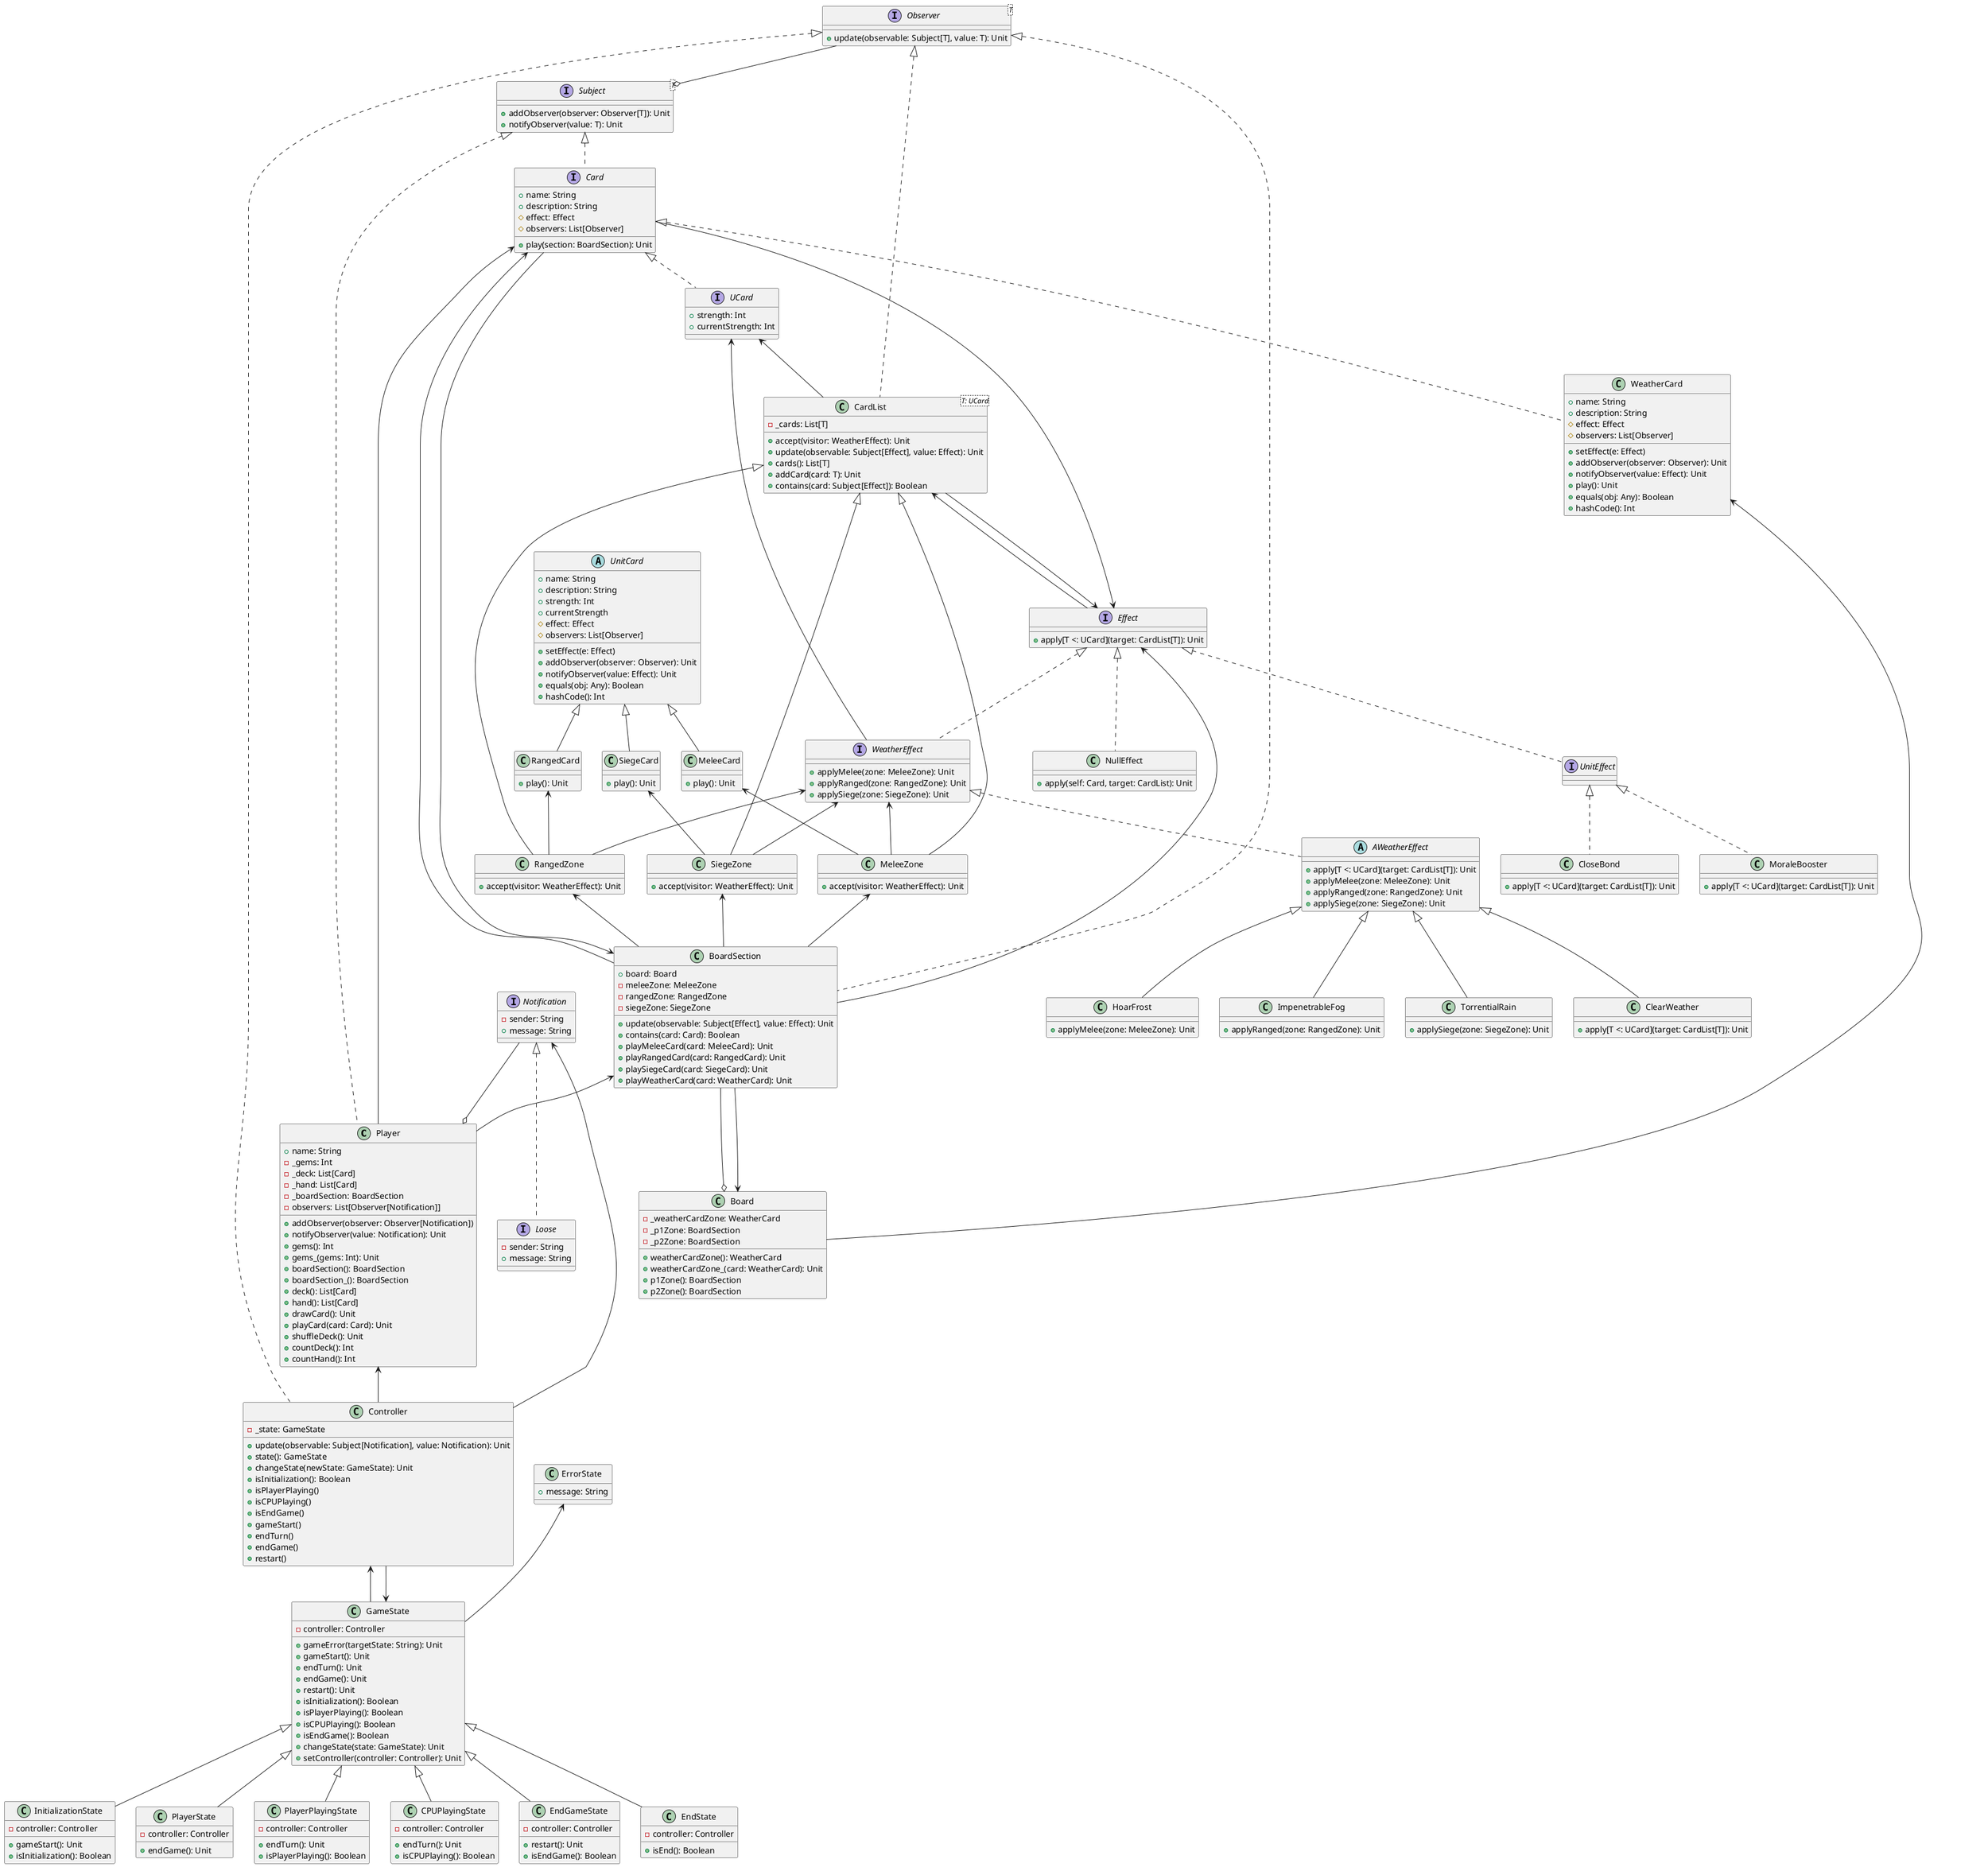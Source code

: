 @startuml

class Player{
    +name: String
    -_gems: Int
    -_deck: List[Card]
    -_hand: List[Card]
    -_boardSection: BoardSection
    - observers: List[Observer[Notification]]
    +addObserver(observer: Observer[Notification])
    +notifyObserver(value: Notification): Unit
    + gems(): Int
    + gems_(gems: Int): Unit
    +boardSection(): BoardSection
    +boardSection_(): BoardSection
    +deck(): List[Card]
    +hand(): List[Card]
    +drawCard(): Unit
    +playCard(card: Card): Unit
    +shuffleDeck(): Unit
    +countDeck(): Int
    +countHand(): Int
}
Subject <|.. Player
BoardSection <-- Player
Card <-- Player
Notification --o Player


interface Card{
    +name: String
    +description: String
    #effect: Effect
    #observers: List[Observer]
    +play(section: BoardSection): Unit
}
Subject <|.. Card
Effect <-- Card
BoardSection <-- Card

interface UCard{
    +strength: Int
    +currentStrength: Int
}
Card <|.. UCard

abstract class UnitCard{
    +name: String
    +description: String
    +strength: Int
    +currentStrength
    #effect: Effect
    #observers: List[Observer]
    +setEffect(e: Effect)
    +addObserver(observer: Observer): Unit
    +notifyObserver(value: Effect): Unit
    +equals(obj: Any): Boolean
    +hashCode(): Int
}

class MeleeCard{
    +play(): Unit
}
UnitCard <|-- MeleeCard
class RangedCard{
    +play(): Unit
}
UnitCard <|-- RangedCard
class SiegeCard{
    +play(): Unit
}
UnitCard <|-- SiegeCard

class WeatherCard{
    +name: String
    +description: String
    #effect: Effect
    #observers: List[Observer]
    +setEffect(e: Effect)
    +addObserver(observer: Observer): Unit
    +notifyObserver(value: Effect): Unit
    +play(): Unit
    +equals(obj: Any): Boolean
    +hashCode(): Int
}
Card <|.. WeatherCard

class Board{
    -_weatherCardZone: WeatherCard
    -_p1Zone: BoardSection
    -_p2Zone: BoardSection
    +weatherCardZone(): WeatherCard
    +weatherCardZone_(card: WeatherCard): Unit
    +p1Zone(): BoardSection
    +p2Zone(): BoardSection
}
WeatherCard <-- Board
BoardSection --o Board

class BoardSection{
    +board: Board
    -meleeZone: MeleeZone
    -rangedZone: RangedZone
    -siegeZone: SiegeZone
    +update(observable: Subject[Effect], value: Effect): Unit
    +contains(card: Card): Boolean
    +playMeleeCard(card: MeleeCard): Unit
    +playRangedCard(card: RangedCard): Unit
    +playSiegeCard(card: SiegeCard): Unit
    +playWeatherCard(card: WeatherCard): Unit
}
Observer <|.. BoardSection
MeleeZone <-- BoardSection
RangedZone <-- BoardSection
SiegeZone <-- BoardSection
Board <-- BoardSection
Effect <-- BoardSection
Card <-- BoardSection

class CardList<T: UCard>{
    -_cards: List[T]
    +accept(visitor: WeatherEffect): Unit
    +update(observable: Subject[Effect], value: Effect): Unit
    +cards(): List[T]
    +addCard(card: T): Unit
    +contains(card: Subject[Effect]): Boolean
}
Observer <|.. CardList
UCard <-- CardList
Effect <-- CardList
class MeleeZone{
    +accept(visitor: WeatherEffect): Unit
}
CardList <|-- MeleeZone
MeleeCard <-- MeleeZone
WeatherEffect <-- MeleeZone
class RangedZone{
    +accept(visitor: WeatherEffect): Unit
}
CardList <|-- RangedZone
RangedCard <-- RangedZone
WeatherEffect <-- RangedZone
class SiegeZone{
    +accept(visitor: WeatherEffect): Unit
}
CardList <|-- SiegeZone
SiegeCard <-- SiegeZone
WeatherEffect <-- SiegeZone


class Controller{
    -_state: GameState
    +update(observable: Subject[Notification], value: Notification): Unit
    +state(): GameState
    +changeState(newState: GameState): Unit
    +isInitialization(): Boolean
    +isPlayerPlaying()
    +isCPUPlaying()
    +isEndGame()
    +gameStart()
    +endTurn()
    +endGame()
    +restart()
}
Observer <|.. Controller
Player <-- Controller
GameState <-- Controller
Notification <-- Controller

class GameState{
    -controller: Controller
    +gameError(targetState: String): Unit
    +gameStart(): Unit
    +endTurn(): Unit
    +endGame(): Unit
    +restart(): Unit
    +isInitialization(): Boolean
    +isPlayerPlaying(): Boolean
    +isCPUPlaying(): Boolean
    +isEndGame(): Boolean
    +changeState(state: GameState): Unit
    +setController(controller: Controller): Unit
}
Controller <-- GameState
ErrorState <-- GameState

class InitializationState{
    -controller: Controller
    +gameStart(): Unit
    +isInitialization(): Boolean
}
GameState <|-- InitializationState

class PlayerState{
    -controller: Controller
    +endGame(): Unit
}
GameState <|-- PlayerState

class PlayerPlayingState{
    -controller: Controller
    +endTurn(): Unit
    +isPlayerPlaying(): Boolean
}
GameState <|-- PlayerPlayingState

class CPUPlayingState{
    -controller: Controller
    +endTurn(): Unit
    +isCPUPlaying(): Boolean
}
GameState <|-- CPUPlayingState

class EndGameState{
    -controller: Controller
    +restart(): Unit
    +isEndGame(): Boolean
}
GameState <|-- EndGameState

class EndState{
    -controller: Controller
    +isEnd(): Boolean
}
GameState <|-- EndState

class ErrorState{
    +message: String
}



interface Effect{
    +apply[T <: UCard](target: CardList[T]): Unit
}
CardList <-- Effect

class NullEffect{
    +apply(self: Card, target: CardList): Unit
}
Effect <|.. NullEffect


interface UnitEffect
Effect <|.. UnitEffect

class MoraleBooster{
    +apply[T <: UCard](target: CardList[T]): Unit
}
UnitEffect <|.. MoraleBooster

class CloseBond{
    +apply[T <: UCard](target: CardList[T]): Unit
}
UnitEffect <|.. CloseBond



interface WeatherEffect{
    +applyMelee(zone: MeleeZone): Unit
    +applyRanged(zone: RangedZone): Unit
    +applySiege(zone: SiegeZone): Unit
}
Effect <|.. WeatherEffect
UCard <-- WeatherEffect

abstract class AWeatherEffect{
    +apply[T <: UCard](target: CardList[T]): Unit
    +applyMelee(zone: MeleeZone): Unit
    +applyRanged(zone: RangedZone): Unit
    +applySiege(zone: SiegeZone): Unit
}
WeatherEffect <|.. AWeatherEffect

class HoarFrost{
    +applyMelee(zone: MeleeZone): Unit
}
AWeatherEffect <|-- HoarFrost

class ImpenetrableFog{
    +applyRanged(zone: RangedZone): Unit
}
AWeatherEffect <|-- ImpenetrableFog

class TorrentialRain{
    +applySiege(zone: SiegeZone): Unit
}
AWeatherEffect <|-- TorrentialRain

class ClearWeather{
    +apply[T <: UCard](target: CardList[T]): Unit
}
AWeatherEffect <|-- ClearWeather


interface Observer<T>{
    +update(observable: Subject[T], value: T): Unit
}

interface Subject<T>{
    +addObserver(observer: Observer[T]): Unit
    +notifyObserver(value: T): Unit
}
Observer --o Subject

interface Notification{
    -sender: String
    +message: String
}

interface Loose{
    -sender: String
    +message: String
}
Notification <|.. Loose


@enduml
